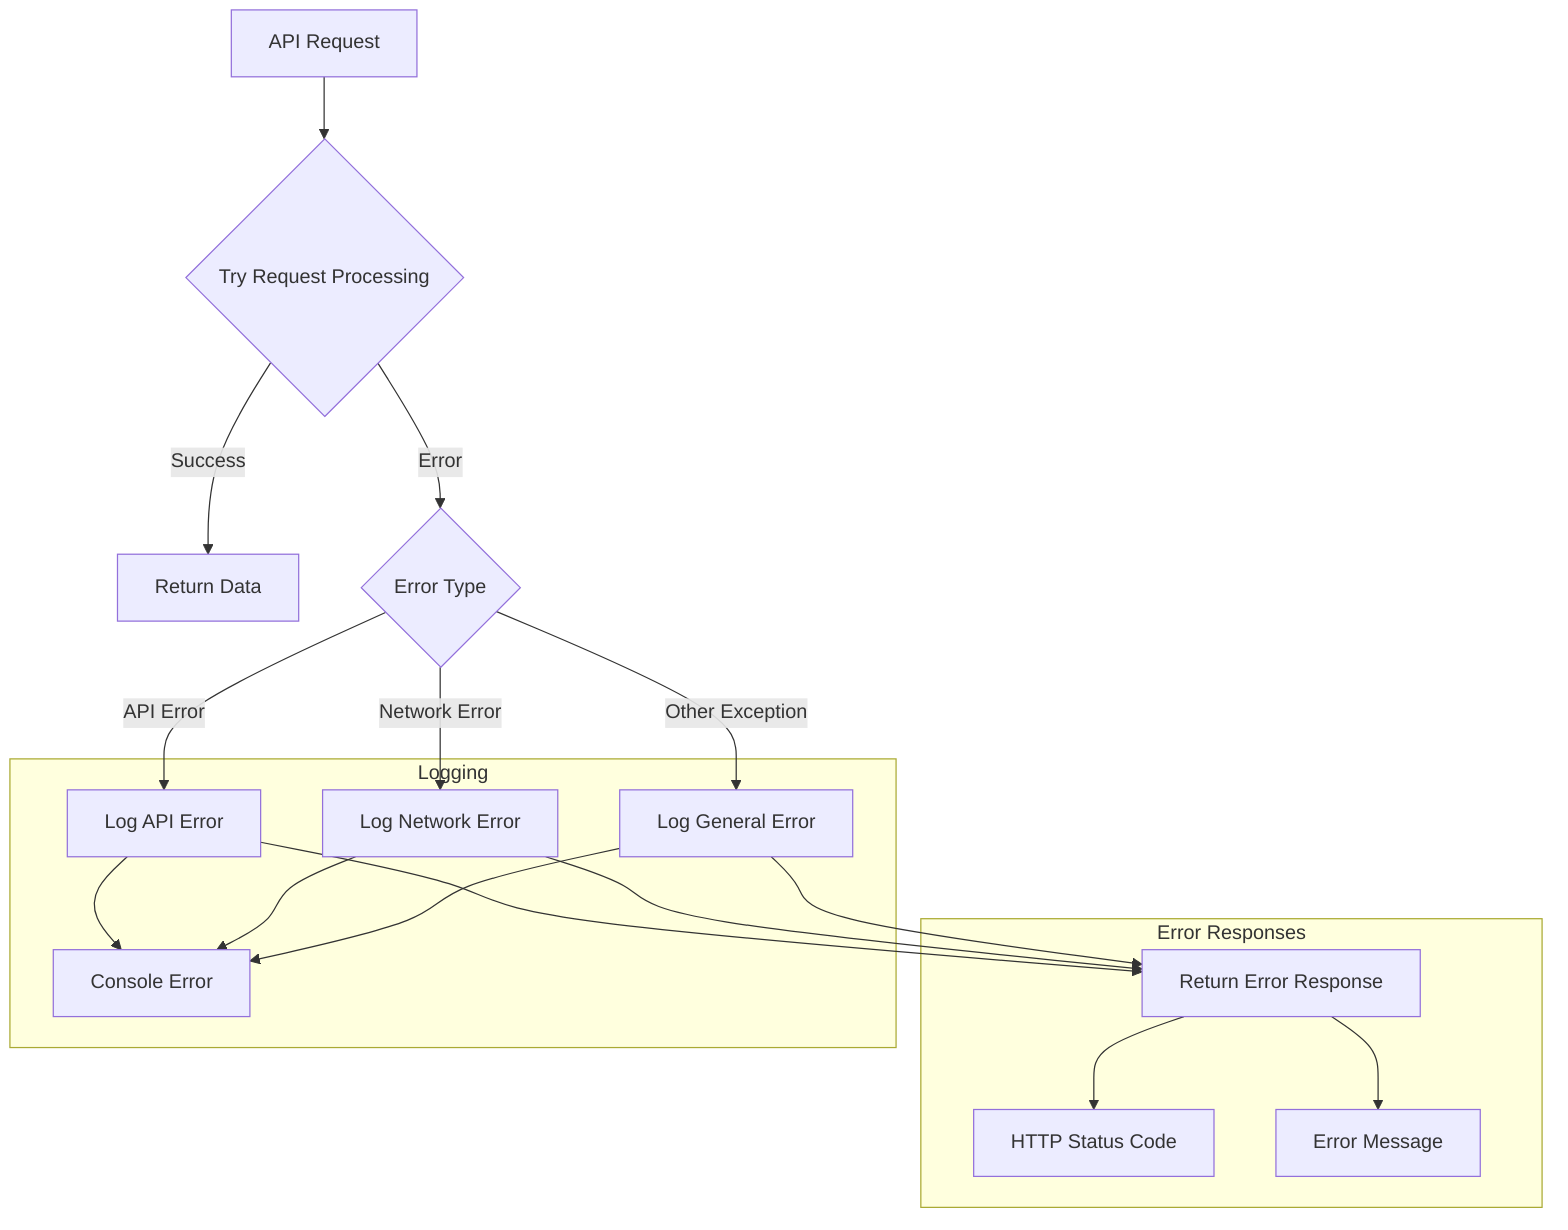 flowchart TD
    A[API Request] --> B{Try Request Processing}
    
    B -->|Success| C[Return Data]
    B -->|Error| D{Error Type}
    
    D -->|API Error| E[Log API Error]
    D -->|Network Error| F[Log Network Error]
    D -->|Other Exception| G[Log General Error]
    
    E --> H[Return Error Response]
    F --> H
    G --> H
    
    subgraph Error Responses
    H --> I[HTTP Status Code]
    H --> J[Error Message]
    end
    
    subgraph Logging
    E --> K[Console Error]
    F --> K
    G --> K
    end